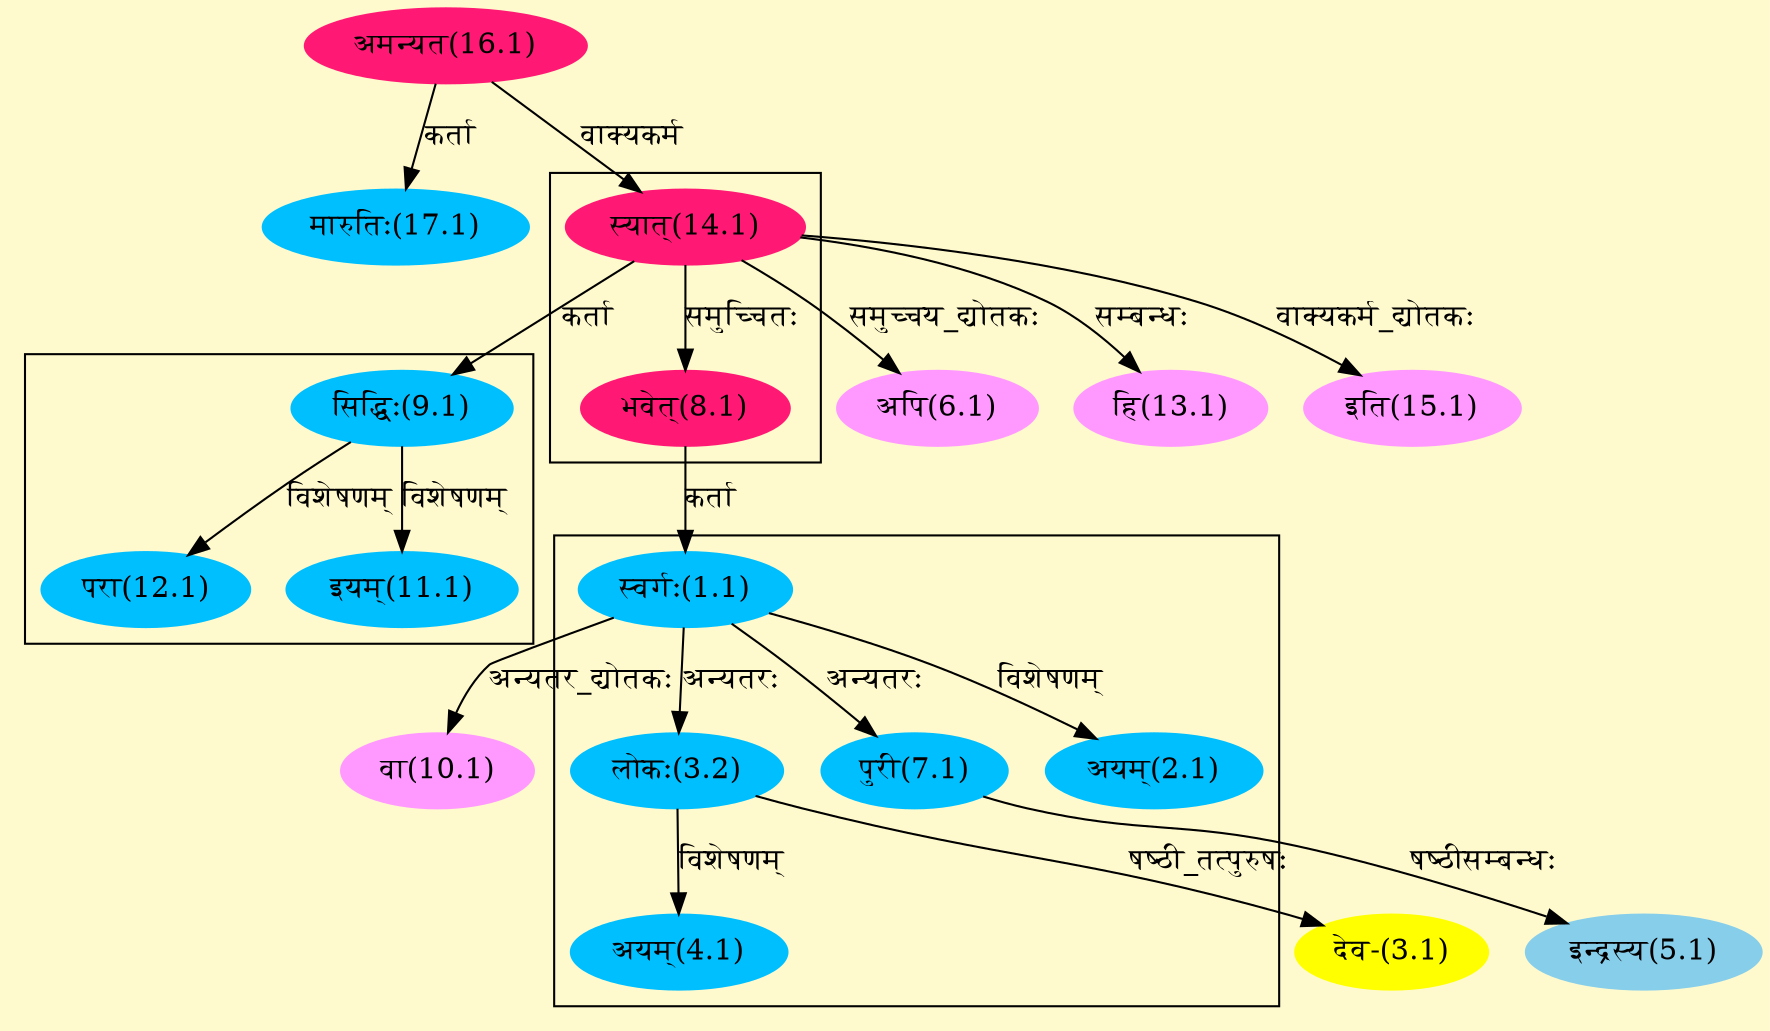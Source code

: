 digraph G{
rankdir=BT;
 compound=true;
 bgcolor="lemonchiffon1";

subgraph cluster_1{
Node2_1 [style=filled, color="#00BFFF" label = "अयम्(2.1)"]
Node1_1 [style=filled, color="#00BFFF" label = "स्वर्गः(1.1)"]
Node3_2 [style=filled, color="#00BFFF" label = "लोकः(3.2)"]
Node4_1 [style=filled, color="#00BFFF" label = "अयम्(4.1)"]
Node7_1 [style=filled, color="#00BFFF" label = "पुरी(7.1)"]

}

subgraph cluster_2{
Node8_1 [style=filled, color="#FF1975" label = "भवेत्(8.1)"]
Node14_1 [style=filled, color="#FF1975" label = "स्यात्(14.1)"]

}

subgraph cluster_3{
Node11_1 [style=filled, color="#00BFFF" label = "इयम्(11.1)"]
Node9_1 [style=filled, color="#00BFFF" label = "सिद्धिः(9.1)"]
Node12_1 [style=filled, color="#00BFFF" label = "परा(12.1)"]

}
Node1_1 [style=filled, color="#00BFFF" label = "स्वर्गः(1.1)"]
Node8_1 [style=filled, color="#FF1975" label = "भवेत्(8.1)"]
Node3_1 [style=filled, color="#FFFF00" label = "देव-(3.1)"]
Node3_2 [style=filled, color="#00BFFF" label = "लोकः(3.2)"]
Node5_1 [style=filled, color="#87CEEB" label = "इन्द्रस्य(5.1)"]
Node7_1 [style=filled, color="#00BFFF" label = "पुरी(7.1)"]
Node6_1 [style=filled, color="#FF99FF" label = "अपि(6.1)"]
Node14_1 [style=filled, color="#FF1975" label = "स्यात्(14.1)"]
Node9_1 [style=filled, color="#00BFFF" label = "सिद्धिः(9.1)"]
Node10_1 [style=filled, color="#FF99FF" label = "वा(10.1)"]
Node13_1 [style=filled, color="#FF99FF" label = "हि(13.1)"]
Node16_1 [style=filled, color="#FF1975" label = "अमन्यत(16.1)"]
Node15_1 [style=filled, color="#FF99FF" label = "इति(15.1)"]
Node [style=filled, color="" label = "()"]
Node17_1 [style=filled, color="#00BFFF" label = "मारुतिः(17.1)"]
/* Start of Relations section */

Node1_1 -> Node8_1 [  label="कर्ता"  dir="back" ]
Node2_1 -> Node1_1 [  label="विशेषणम्"  dir="back" ]
Node3_1 -> Node3_2 [  label="षष्ठी_तत्पुरुषः"  dir="back" ]
Node3_2 -> Node1_1 [  label="अन्यतरः"  dir="back" ]
Node4_1 -> Node3_2 [  label="विशेषणम्"  dir="back" ]
Node5_1 -> Node7_1 [  label="षष्ठीसम्बन्धः"  dir="back" ]
Node6_1 -> Node14_1 [  label="समुच्चय_द्योतकः"  dir="back" ]
Node7_1 -> Node1_1 [  label="अन्यतरः"  dir="back" ]
Node8_1 -> Node14_1 [  label="समुच्चितः"  dir="back" ]
Node9_1 -> Node14_1 [  label="कर्ता"  dir="back" ]
Node10_1 -> Node1_1 [  label="अन्यतर_द्योतकः"  dir="back" ]
Node11_1 -> Node9_1 [  label="विशेषणम्"  dir="back" ]
Node12_1 -> Node9_1 [  label="विशेषणम्"  dir="back" ]
Node13_1 -> Node14_1 [  label="सम्बन्धः"  dir="back" ]
Node14_1 -> Node16_1 [  label="वाक्यकर्म"  dir="back" ]
Node15_1 -> Node14_1 [  label="वाक्यकर्म_द्योतकः"  dir="back" ]
Node17_1 -> Node16_1 [  label="कर्ता"  dir="back" ]
}

